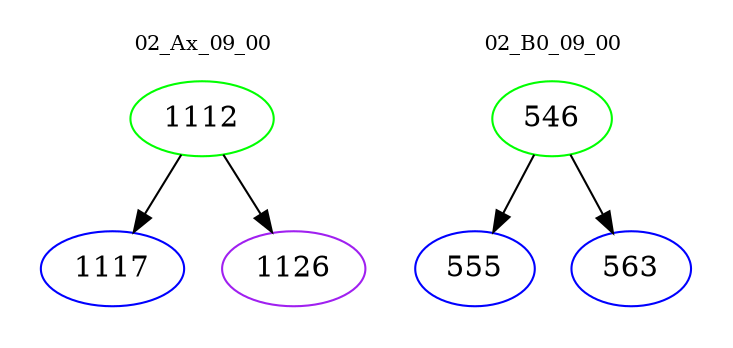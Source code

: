 digraph{
subgraph cluster_0 {
color = white
label = "02_Ax_09_00";
fontsize=10;
T0_1112 [label="1112", color="green"]
T0_1112 -> T0_1117 [color="black"]
T0_1117 [label="1117", color="blue"]
T0_1112 -> T0_1126 [color="black"]
T0_1126 [label="1126", color="purple"]
}
subgraph cluster_1 {
color = white
label = "02_B0_09_00";
fontsize=10;
T1_546 [label="546", color="green"]
T1_546 -> T1_555 [color="black"]
T1_555 [label="555", color="blue"]
T1_546 -> T1_563 [color="black"]
T1_563 [label="563", color="blue"]
}
}

